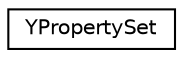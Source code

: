 digraph "Graphical Class Hierarchy"
{
 // LATEX_PDF_SIZE
  edge [fontname="Helvetica",fontsize="10",labelfontname="Helvetica",labelfontsize="10"];
  node [fontname="Helvetica",fontsize="10",shape=record];
  rankdir="LR";
  Node0 [label="YPropertySet",height=0.2,width=0.4,color="black", fillcolor="white", style="filled",URL="$classYPropertySet.html",tooltip=" "];
}

